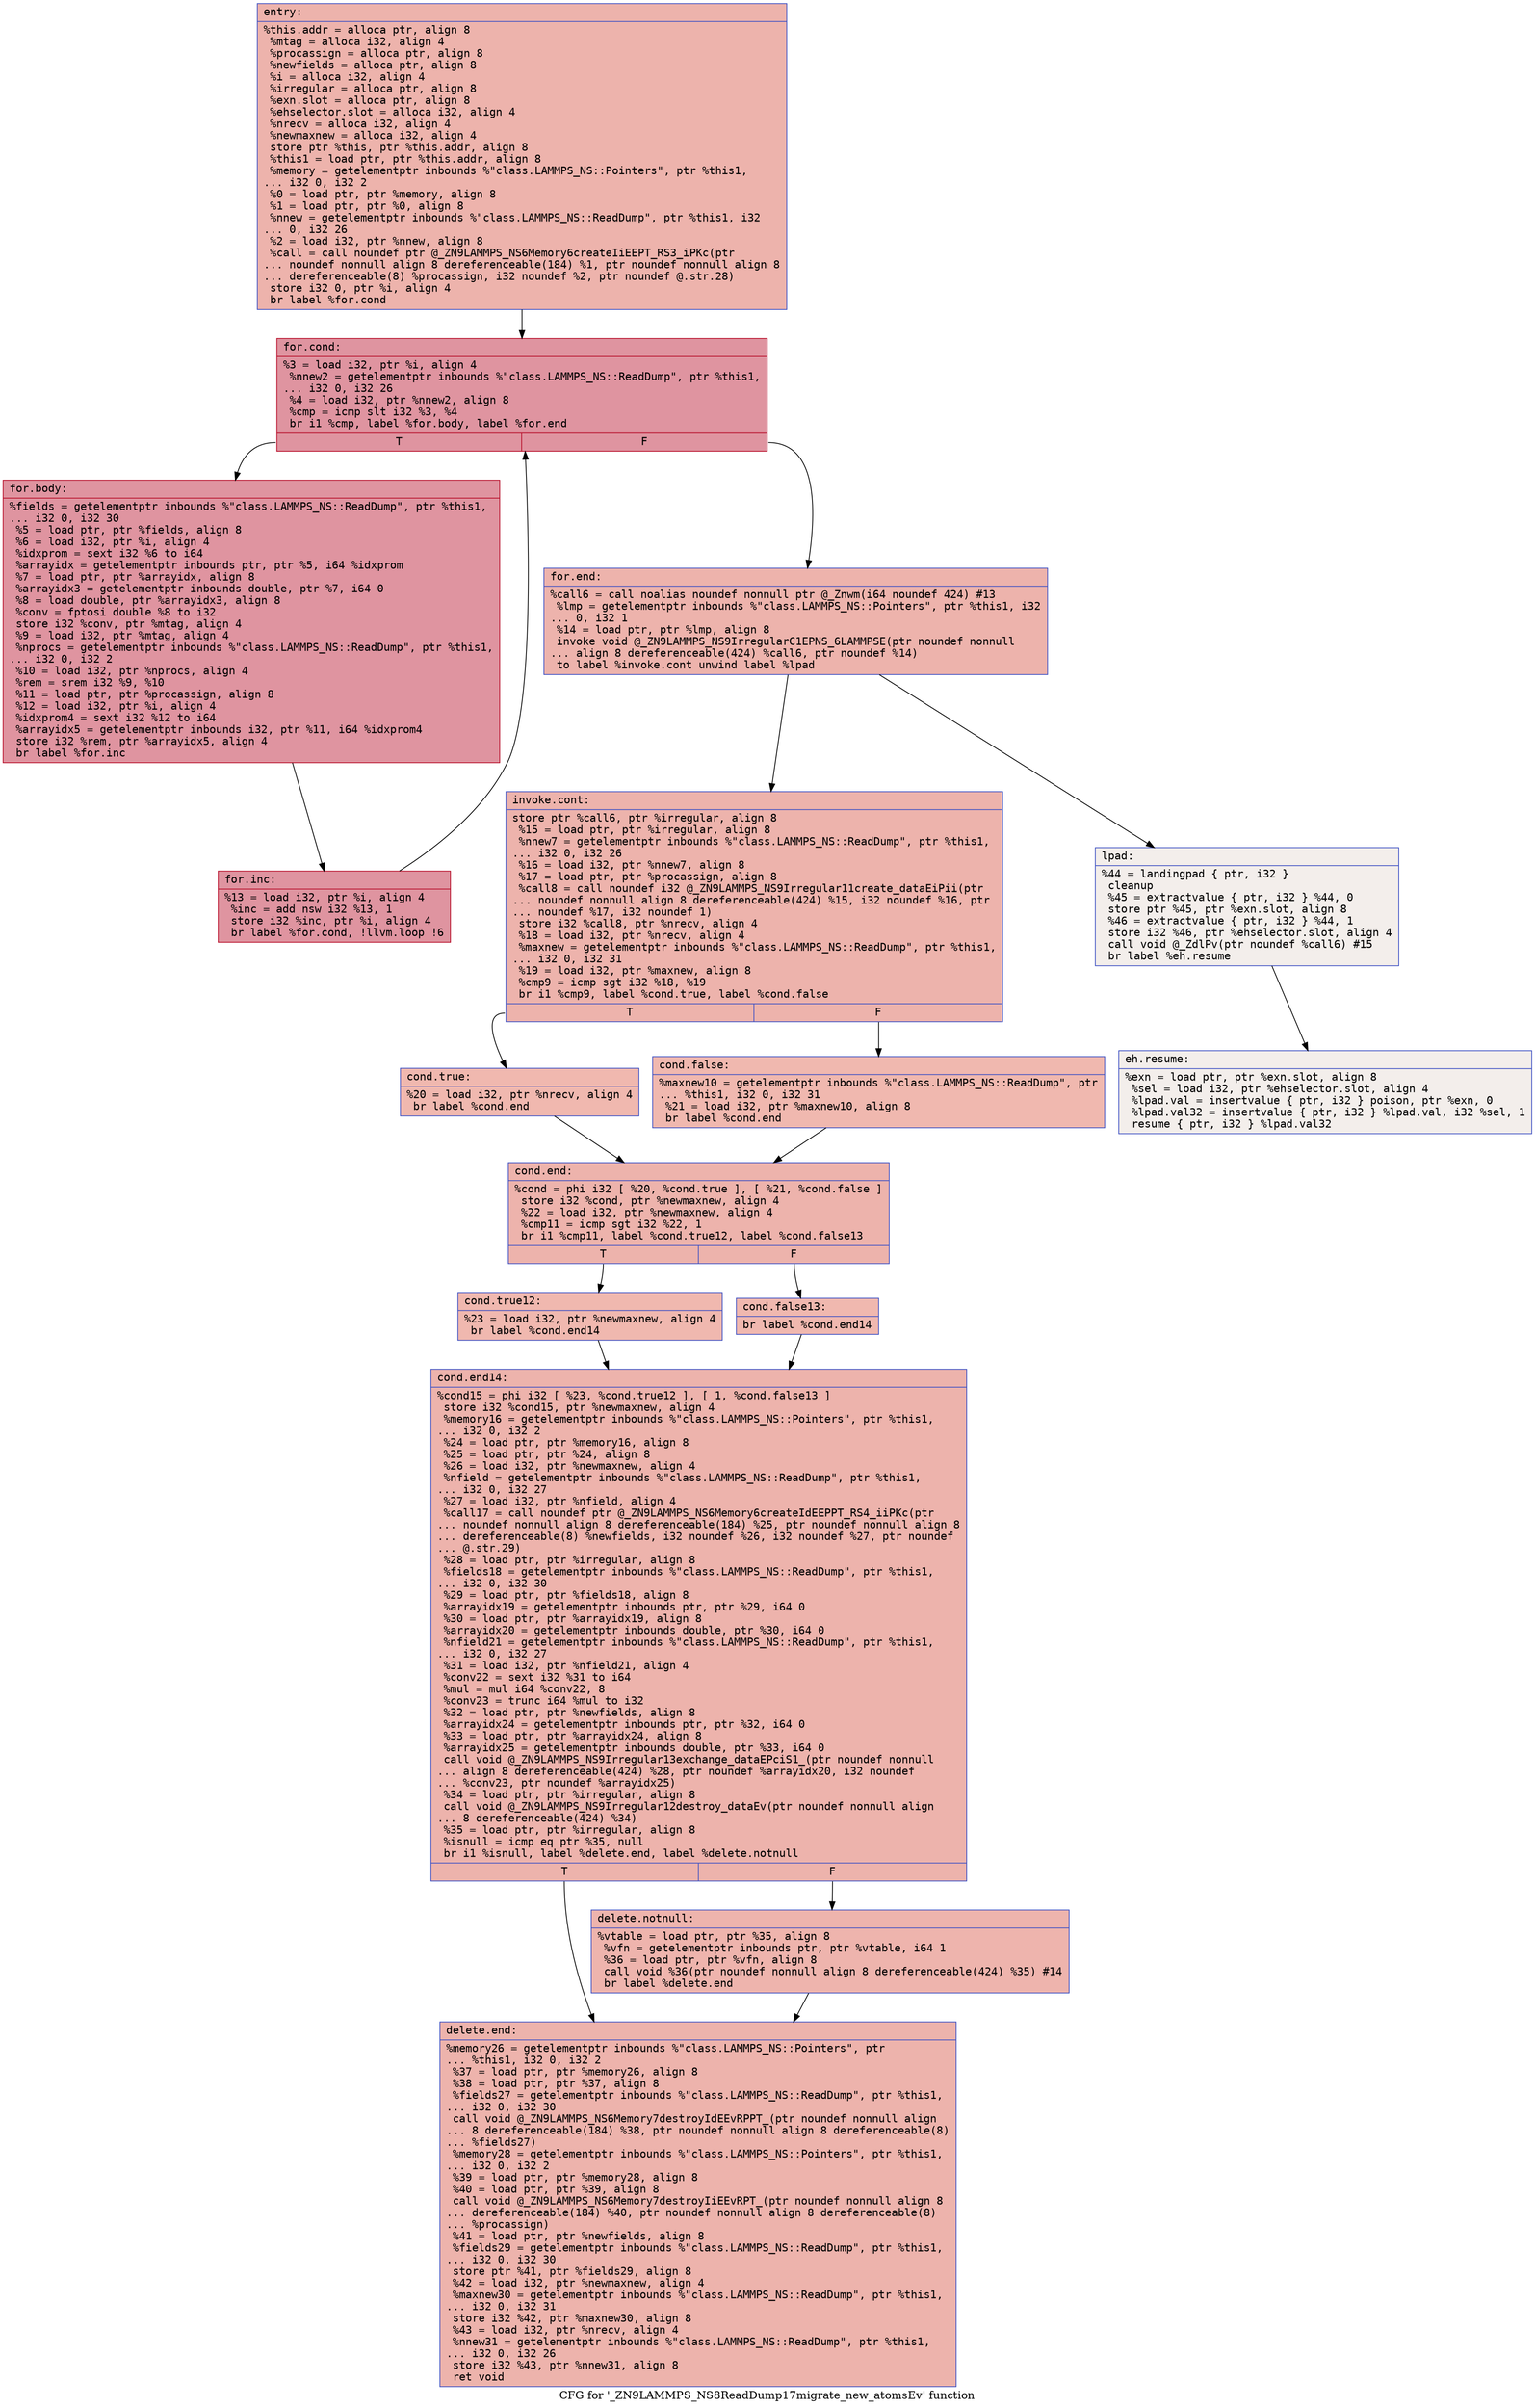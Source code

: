 digraph "CFG for '_ZN9LAMMPS_NS8ReadDump17migrate_new_atomsEv' function" {
	label="CFG for '_ZN9LAMMPS_NS8ReadDump17migrate_new_atomsEv' function";

	Node0x560238377630 [shape=record,color="#3d50c3ff", style=filled, fillcolor="#d6524470" fontname="Courier",label="{entry:\l|  %this.addr = alloca ptr, align 8\l  %mtag = alloca i32, align 4\l  %procassign = alloca ptr, align 8\l  %newfields = alloca ptr, align 8\l  %i = alloca i32, align 4\l  %irregular = alloca ptr, align 8\l  %exn.slot = alloca ptr, align 8\l  %ehselector.slot = alloca i32, align 4\l  %nrecv = alloca i32, align 4\l  %newmaxnew = alloca i32, align 4\l  store ptr %this, ptr %this.addr, align 8\l  %this1 = load ptr, ptr %this.addr, align 8\l  %memory = getelementptr inbounds %\"class.LAMMPS_NS::Pointers\", ptr %this1,\l... i32 0, i32 2\l  %0 = load ptr, ptr %memory, align 8\l  %1 = load ptr, ptr %0, align 8\l  %nnew = getelementptr inbounds %\"class.LAMMPS_NS::ReadDump\", ptr %this1, i32\l... 0, i32 26\l  %2 = load i32, ptr %nnew, align 8\l  %call = call noundef ptr @_ZN9LAMMPS_NS6Memory6createIiEEPT_RS3_iPKc(ptr\l... noundef nonnull align 8 dereferenceable(184) %1, ptr noundef nonnull align 8\l... dereferenceable(8) %procassign, i32 noundef %2, ptr noundef @.str.28)\l  store i32 0, ptr %i, align 4\l  br label %for.cond\l}"];
	Node0x560238377630 -> Node0x560238378510[tooltip="entry -> for.cond\nProbability 100.00%" ];
	Node0x560238378510 [shape=record,color="#b70d28ff", style=filled, fillcolor="#b70d2870" fontname="Courier",label="{for.cond:\l|  %3 = load i32, ptr %i, align 4\l  %nnew2 = getelementptr inbounds %\"class.LAMMPS_NS::ReadDump\", ptr %this1,\l... i32 0, i32 26\l  %4 = load i32, ptr %nnew2, align 8\l  %cmp = icmp slt i32 %3, %4\l  br i1 %cmp, label %for.body, label %for.end\l|{<s0>T|<s1>F}}"];
	Node0x560238378510:s0 -> Node0x560238378840[tooltip="for.cond -> for.body\nProbability 96.88%" ];
	Node0x560238378510:s1 -> Node0x5602383788c0[tooltip="for.cond -> for.end\nProbability 3.12%" ];
	Node0x560238378840 [shape=record,color="#b70d28ff", style=filled, fillcolor="#b70d2870" fontname="Courier",label="{for.body:\l|  %fields = getelementptr inbounds %\"class.LAMMPS_NS::ReadDump\", ptr %this1,\l... i32 0, i32 30\l  %5 = load ptr, ptr %fields, align 8\l  %6 = load i32, ptr %i, align 4\l  %idxprom = sext i32 %6 to i64\l  %arrayidx = getelementptr inbounds ptr, ptr %5, i64 %idxprom\l  %7 = load ptr, ptr %arrayidx, align 8\l  %arrayidx3 = getelementptr inbounds double, ptr %7, i64 0\l  %8 = load double, ptr %arrayidx3, align 8\l  %conv = fptosi double %8 to i32\l  store i32 %conv, ptr %mtag, align 4\l  %9 = load i32, ptr %mtag, align 4\l  %nprocs = getelementptr inbounds %\"class.LAMMPS_NS::ReadDump\", ptr %this1,\l... i32 0, i32 2\l  %10 = load i32, ptr %nprocs, align 4\l  %rem = srem i32 %9, %10\l  %11 = load ptr, ptr %procassign, align 8\l  %12 = load i32, ptr %i, align 4\l  %idxprom4 = sext i32 %12 to i64\l  %arrayidx5 = getelementptr inbounds i32, ptr %11, i64 %idxprom4\l  store i32 %rem, ptr %arrayidx5, align 4\l  br label %for.inc\l}"];
	Node0x560238378840 -> Node0x560238379740[tooltip="for.body -> for.inc\nProbability 100.00%" ];
	Node0x560238379740 [shape=record,color="#b70d28ff", style=filled, fillcolor="#b70d2870" fontname="Courier",label="{for.inc:\l|  %13 = load i32, ptr %i, align 4\l  %inc = add nsw i32 %13, 1\l  store i32 %inc, ptr %i, align 4\l  br label %for.cond, !llvm.loop !6\l}"];
	Node0x560238379740 -> Node0x560238378510[tooltip="for.inc -> for.cond\nProbability 100.00%" ];
	Node0x5602383788c0 [shape=record,color="#3d50c3ff", style=filled, fillcolor="#d6524470" fontname="Courier",label="{for.end:\l|  %call6 = call noalias noundef nonnull ptr @_Znwm(i64 noundef 424) #13\l  %lmp = getelementptr inbounds %\"class.LAMMPS_NS::Pointers\", ptr %this1, i32\l... 0, i32 1\l  %14 = load ptr, ptr %lmp, align 8\l  invoke void @_ZN9LAMMPS_NS9IrregularC1EPNS_6LAMMPSE(ptr noundef nonnull\l... align 8 dereferenceable(424) %call6, ptr noundef %14)\l          to label %invoke.cont unwind label %lpad\l}"];
	Node0x5602383788c0 -> Node0x560238379df0[tooltip="for.end -> invoke.cont\nProbability 100.00%" ];
	Node0x5602383788c0 -> Node0x560238379e70[tooltip="for.end -> lpad\nProbability 0.00%" ];
	Node0x560238379df0 [shape=record,color="#3d50c3ff", style=filled, fillcolor="#d6524470" fontname="Courier",label="{invoke.cont:\l|  store ptr %call6, ptr %irregular, align 8\l  %15 = load ptr, ptr %irregular, align 8\l  %nnew7 = getelementptr inbounds %\"class.LAMMPS_NS::ReadDump\", ptr %this1,\l... i32 0, i32 26\l  %16 = load i32, ptr %nnew7, align 8\l  %17 = load ptr, ptr %procassign, align 8\l  %call8 = call noundef i32 @_ZN9LAMMPS_NS9Irregular11create_dataEiPii(ptr\l... noundef nonnull align 8 dereferenceable(424) %15, i32 noundef %16, ptr\l... noundef %17, i32 noundef 1)\l  store i32 %call8, ptr %nrecv, align 4\l  %18 = load i32, ptr %nrecv, align 4\l  %maxnew = getelementptr inbounds %\"class.LAMMPS_NS::ReadDump\", ptr %this1,\l... i32 0, i32 31\l  %19 = load i32, ptr %maxnew, align 8\l  %cmp9 = icmp sgt i32 %18, %19\l  br i1 %cmp9, label %cond.true, label %cond.false\l|{<s0>T|<s1>F}}"];
	Node0x560238379df0:s0 -> Node0x56023837a900[tooltip="invoke.cont -> cond.true\nProbability 50.00%" ];
	Node0x560238379df0:s1 -> Node0x56023837a9b0[tooltip="invoke.cont -> cond.false\nProbability 50.00%" ];
	Node0x56023837a900 [shape=record,color="#3d50c3ff", style=filled, fillcolor="#dc5d4a70" fontname="Courier",label="{cond.true:\l|  %20 = load i32, ptr %nrecv, align 4\l  br label %cond.end\l}"];
	Node0x56023837a900 -> Node0x56023837ab90[tooltip="cond.true -> cond.end\nProbability 100.00%" ];
	Node0x56023837a9b0 [shape=record,color="#3d50c3ff", style=filled, fillcolor="#dc5d4a70" fontname="Courier",label="{cond.false:\l|  %maxnew10 = getelementptr inbounds %\"class.LAMMPS_NS::ReadDump\", ptr\l... %this1, i32 0, i32 31\l  %21 = load i32, ptr %maxnew10, align 8\l  br label %cond.end\l}"];
	Node0x56023837a9b0 -> Node0x56023837ab90[tooltip="cond.false -> cond.end\nProbability 100.00%" ];
	Node0x56023837ab90 [shape=record,color="#3d50c3ff", style=filled, fillcolor="#d6524470" fontname="Courier",label="{cond.end:\l|  %cond = phi i32 [ %20, %cond.true ], [ %21, %cond.false ]\l  store i32 %cond, ptr %newmaxnew, align 4\l  %22 = load i32, ptr %newmaxnew, align 4\l  %cmp11 = icmp sgt i32 %22, 1\l  br i1 %cmp11, label %cond.true12, label %cond.false13\l|{<s0>T|<s1>F}}"];
	Node0x56023837ab90:s0 -> Node0x56023837b050[tooltip="cond.end -> cond.true12\nProbability 50.00%" ];
	Node0x56023837ab90:s1 -> Node0x56023837b130[tooltip="cond.end -> cond.false13\nProbability 50.00%" ];
	Node0x56023837b050 [shape=record,color="#3d50c3ff", style=filled, fillcolor="#dc5d4a70" fontname="Courier",label="{cond.true12:\l|  %23 = load i32, ptr %newmaxnew, align 4\l  br label %cond.end14\l}"];
	Node0x56023837b050 -> Node0x56023837b340[tooltip="cond.true12 -> cond.end14\nProbability 100.00%" ];
	Node0x56023837b130 [shape=record,color="#3d50c3ff", style=filled, fillcolor="#dc5d4a70" fontname="Courier",label="{cond.false13:\l|  br label %cond.end14\l}"];
	Node0x56023837b130 -> Node0x56023837b340[tooltip="cond.false13 -> cond.end14\nProbability 100.00%" ];
	Node0x56023837b340 [shape=record,color="#3d50c3ff", style=filled, fillcolor="#d6524470" fontname="Courier",label="{cond.end14:\l|  %cond15 = phi i32 [ %23, %cond.true12 ], [ 1, %cond.false13 ]\l  store i32 %cond15, ptr %newmaxnew, align 4\l  %memory16 = getelementptr inbounds %\"class.LAMMPS_NS::Pointers\", ptr %this1,\l... i32 0, i32 2\l  %24 = load ptr, ptr %memory16, align 8\l  %25 = load ptr, ptr %24, align 8\l  %26 = load i32, ptr %newmaxnew, align 4\l  %nfield = getelementptr inbounds %\"class.LAMMPS_NS::ReadDump\", ptr %this1,\l... i32 0, i32 27\l  %27 = load i32, ptr %nfield, align 4\l  %call17 = call noundef ptr @_ZN9LAMMPS_NS6Memory6createIdEEPPT_RS4_iiPKc(ptr\l... noundef nonnull align 8 dereferenceable(184) %25, ptr noundef nonnull align 8\l... dereferenceable(8) %newfields, i32 noundef %26, i32 noundef %27, ptr noundef\l... @.str.29)\l  %28 = load ptr, ptr %irregular, align 8\l  %fields18 = getelementptr inbounds %\"class.LAMMPS_NS::ReadDump\", ptr %this1,\l... i32 0, i32 30\l  %29 = load ptr, ptr %fields18, align 8\l  %arrayidx19 = getelementptr inbounds ptr, ptr %29, i64 0\l  %30 = load ptr, ptr %arrayidx19, align 8\l  %arrayidx20 = getelementptr inbounds double, ptr %30, i64 0\l  %nfield21 = getelementptr inbounds %\"class.LAMMPS_NS::ReadDump\", ptr %this1,\l... i32 0, i32 27\l  %31 = load i32, ptr %nfield21, align 4\l  %conv22 = sext i32 %31 to i64\l  %mul = mul i64 %conv22, 8\l  %conv23 = trunc i64 %mul to i32\l  %32 = load ptr, ptr %newfields, align 8\l  %arrayidx24 = getelementptr inbounds ptr, ptr %32, i64 0\l  %33 = load ptr, ptr %arrayidx24, align 8\l  %arrayidx25 = getelementptr inbounds double, ptr %33, i64 0\l  call void @_ZN9LAMMPS_NS9Irregular13exchange_dataEPciS1_(ptr noundef nonnull\l... align 8 dereferenceable(424) %28, ptr noundef %arrayidx20, i32 noundef\l... %conv23, ptr noundef %arrayidx25)\l  %34 = load ptr, ptr %irregular, align 8\l  call void @_ZN9LAMMPS_NS9Irregular12destroy_dataEv(ptr noundef nonnull align\l... 8 dereferenceable(424) %34)\l  %35 = load ptr, ptr %irregular, align 8\l  %isnull = icmp eq ptr %35, null\l  br i1 %isnull, label %delete.end, label %delete.notnull\l|{<s0>T|<s1>F}}"];
	Node0x56023837b340:s0 -> Node0x56023837ce30[tooltip="cond.end14 -> delete.end\nProbability 37.50%" ];
	Node0x56023837b340:s1 -> Node0x56023837cee0[tooltip="cond.end14 -> delete.notnull\nProbability 62.50%" ];
	Node0x56023837cee0 [shape=record,color="#3d50c3ff", style=filled, fillcolor="#d8564670" fontname="Courier",label="{delete.notnull:\l|  %vtable = load ptr, ptr %35, align 8\l  %vfn = getelementptr inbounds ptr, ptr %vtable, i64 1\l  %36 = load ptr, ptr %vfn, align 8\l  call void %36(ptr noundef nonnull align 8 dereferenceable(424) %35) #14\l  br label %delete.end\l}"];
	Node0x56023837cee0 -> Node0x56023837ce30[tooltip="delete.notnull -> delete.end\nProbability 100.00%" ];
	Node0x56023837ce30 [shape=record,color="#3d50c3ff", style=filled, fillcolor="#d6524470" fontname="Courier",label="{delete.end:\l|  %memory26 = getelementptr inbounds %\"class.LAMMPS_NS::Pointers\", ptr\l... %this1, i32 0, i32 2\l  %37 = load ptr, ptr %memory26, align 8\l  %38 = load ptr, ptr %37, align 8\l  %fields27 = getelementptr inbounds %\"class.LAMMPS_NS::ReadDump\", ptr %this1,\l... i32 0, i32 30\l  call void @_ZN9LAMMPS_NS6Memory7destroyIdEEvRPPT_(ptr noundef nonnull align\l... 8 dereferenceable(184) %38, ptr noundef nonnull align 8 dereferenceable(8)\l... %fields27)\l  %memory28 = getelementptr inbounds %\"class.LAMMPS_NS::Pointers\", ptr %this1,\l... i32 0, i32 2\l  %39 = load ptr, ptr %memory28, align 8\l  %40 = load ptr, ptr %39, align 8\l  call void @_ZN9LAMMPS_NS6Memory7destroyIiEEvRPT_(ptr noundef nonnull align 8\l... dereferenceable(184) %40, ptr noundef nonnull align 8 dereferenceable(8)\l... %procassign)\l  %41 = load ptr, ptr %newfields, align 8\l  %fields29 = getelementptr inbounds %\"class.LAMMPS_NS::ReadDump\", ptr %this1,\l... i32 0, i32 30\l  store ptr %41, ptr %fields29, align 8\l  %42 = load i32, ptr %newmaxnew, align 4\l  %maxnew30 = getelementptr inbounds %\"class.LAMMPS_NS::ReadDump\", ptr %this1,\l... i32 0, i32 31\l  store i32 %42, ptr %maxnew30, align 8\l  %43 = load i32, ptr %nrecv, align 4\l  %nnew31 = getelementptr inbounds %\"class.LAMMPS_NS::ReadDump\", ptr %this1,\l... i32 0, i32 26\l  store i32 %43, ptr %nnew31, align 8\l  ret void\l}"];
	Node0x560238379e70 [shape=record,color="#3d50c3ff", style=filled, fillcolor="#e5d8d170" fontname="Courier",label="{lpad:\l|  %44 = landingpad \{ ptr, i32 \}\l          cleanup\l  %45 = extractvalue \{ ptr, i32 \} %44, 0\l  store ptr %45, ptr %exn.slot, align 8\l  %46 = extractvalue \{ ptr, i32 \} %44, 1\l  store i32 %46, ptr %ehselector.slot, align 4\l  call void @_ZdlPv(ptr noundef %call6) #15\l  br label %eh.resume\l}"];
	Node0x560238379e70 -> Node0x56023837e4f0[tooltip="lpad -> eh.resume\nProbability 100.00%" ];
	Node0x56023837e4f0 [shape=record,color="#3d50c3ff", style=filled, fillcolor="#e5d8d170" fontname="Courier",label="{eh.resume:\l|  %exn = load ptr, ptr %exn.slot, align 8\l  %sel = load i32, ptr %ehselector.slot, align 4\l  %lpad.val = insertvalue \{ ptr, i32 \} poison, ptr %exn, 0\l  %lpad.val32 = insertvalue \{ ptr, i32 \} %lpad.val, i32 %sel, 1\l  resume \{ ptr, i32 \} %lpad.val32\l}"];
}
